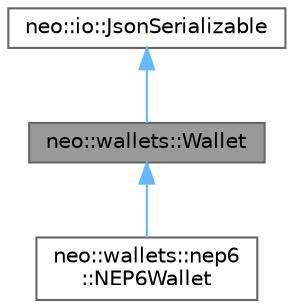 digraph "neo::wallets::Wallet"
{
 // LATEX_PDF_SIZE
  bgcolor="transparent";
  edge [fontname=Helvetica,fontsize=10,labelfontname=Helvetica,labelfontsize=10];
  node [fontname=Helvetica,fontsize=10,shape=box,height=0.2,width=0.4];
  Node1 [id="Node000001",label="neo::wallets::Wallet",height=0.2,width=0.4,color="gray40", fillcolor="grey60", style="filled", fontcolor="black",tooltip="Represents a wallet."];
  Node2 -> Node1 [id="edge1_Node000001_Node000002",dir="back",color="steelblue1",style="solid",tooltip=" "];
  Node2 [id="Node000002",label="neo::io::JsonSerializable",height=0.2,width=0.4,color="gray40", fillcolor="white", style="filled",URL="$classneo_1_1io_1_1_json_serializable.html",tooltip="Interface for objects that can be serialized/deserialized to/from JSON."];
  Node1 -> Node3 [id="edge2_Node000001_Node000003",dir="back",color="steelblue1",style="solid",tooltip=" "];
  Node3 [id="Node000003",label="neo::wallets::nep6\l::NEP6Wallet",height=0.2,width=0.4,color="gray40", fillcolor="white", style="filled",URL="$classneo_1_1wallets_1_1nep6_1_1_n_e_p6_wallet.html",tooltip="Represents a NEP6 wallet."];
}
